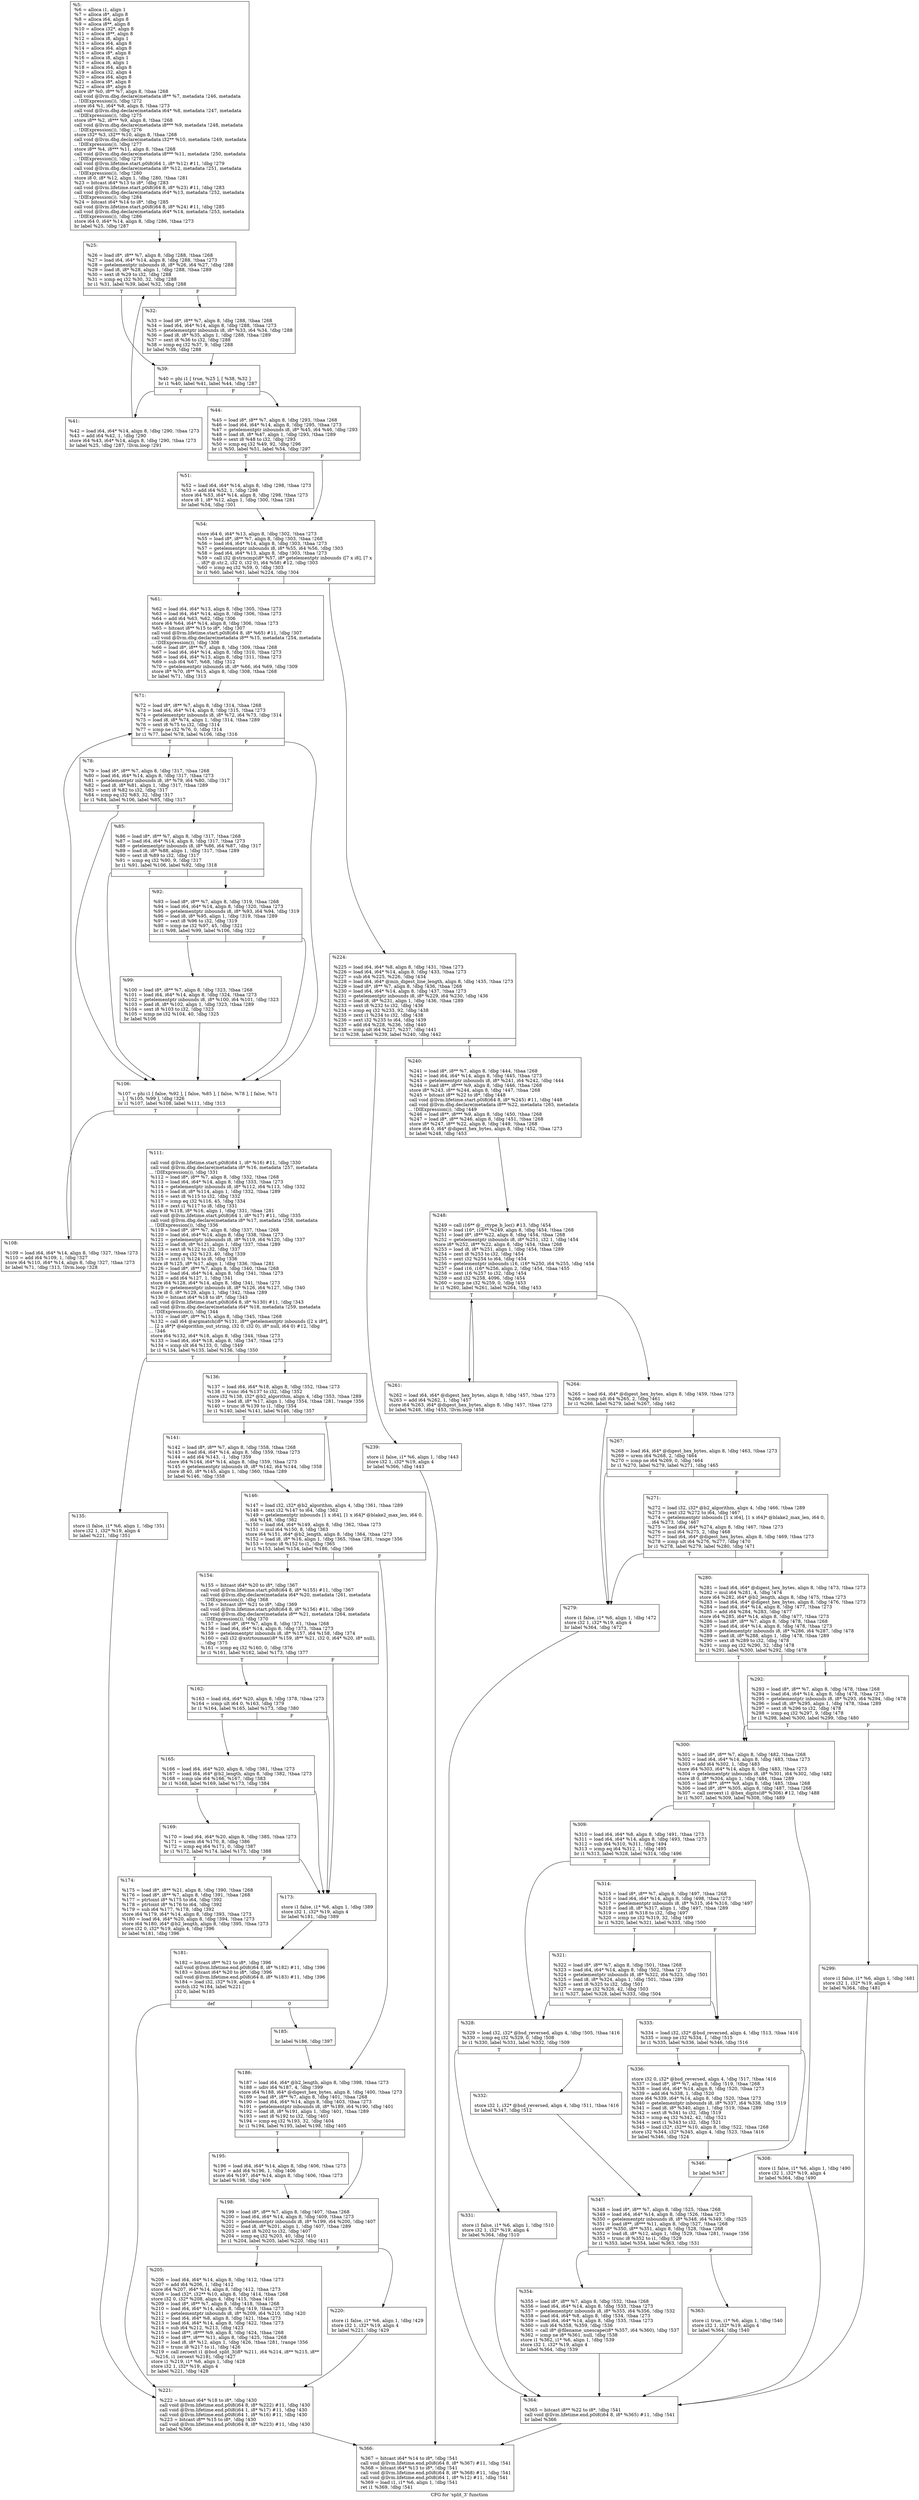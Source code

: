 digraph "CFG for 'split_3' function" {
	label="CFG for 'split_3' function";

	Node0x26e0f30 [shape=record,label="{%5:\l  %6 = alloca i1, align 1\l  %7 = alloca i8*, align 8\l  %8 = alloca i64, align 8\l  %9 = alloca i8**, align 8\l  %10 = alloca i32*, align 8\l  %11 = alloca i8**, align 8\l  %12 = alloca i8, align 1\l  %13 = alloca i64, align 8\l  %14 = alloca i64, align 8\l  %15 = alloca i8*, align 8\l  %16 = alloca i8, align 1\l  %17 = alloca i8, align 1\l  %18 = alloca i64, align 8\l  %19 = alloca i32, align 4\l  %20 = alloca i64, align 8\l  %21 = alloca i8*, align 8\l  %22 = alloca i8*, align 8\l  store i8* %0, i8** %7, align 8, !tbaa !268\l  call void @llvm.dbg.declare(metadata i8** %7, metadata !246, metadata\l... !DIExpression()), !dbg !272\l  store i64 %1, i64* %8, align 8, !tbaa !273\l  call void @llvm.dbg.declare(metadata i64* %8, metadata !247, metadata\l... !DIExpression()), !dbg !275\l  store i8** %2, i8*** %9, align 8, !tbaa !268\l  call void @llvm.dbg.declare(metadata i8*** %9, metadata !248, metadata\l... !DIExpression()), !dbg !276\l  store i32* %3, i32** %10, align 8, !tbaa !268\l  call void @llvm.dbg.declare(metadata i32** %10, metadata !249, metadata\l... !DIExpression()), !dbg !277\l  store i8** %4, i8*** %11, align 8, !tbaa !268\l  call void @llvm.dbg.declare(metadata i8*** %11, metadata !250, metadata\l... !DIExpression()), !dbg !278\l  call void @llvm.lifetime.start.p0i8(i64 1, i8* %12) #11, !dbg !279\l  call void @llvm.dbg.declare(metadata i8* %12, metadata !251, metadata\l... !DIExpression()), !dbg !280\l  store i8 0, i8* %12, align 1, !dbg !280, !tbaa !281\l  %23 = bitcast i64* %13 to i8*, !dbg !283\l  call void @llvm.lifetime.start.p0i8(i64 8, i8* %23) #11, !dbg !283\l  call void @llvm.dbg.declare(metadata i64* %13, metadata !252, metadata\l... !DIExpression()), !dbg !284\l  %24 = bitcast i64* %14 to i8*, !dbg !285\l  call void @llvm.lifetime.start.p0i8(i64 8, i8* %24) #11, !dbg !285\l  call void @llvm.dbg.declare(metadata i64* %14, metadata !253, metadata\l... !DIExpression()), !dbg !286\l  store i64 0, i64* %14, align 8, !dbg !286, !tbaa !273\l  br label %25, !dbg !287\l}"];
	Node0x26e0f30 -> Node0x26bb520;
	Node0x26bb520 [shape=record,label="{%25:\l\l  %26 = load i8*, i8** %7, align 8, !dbg !288, !tbaa !268\l  %27 = load i64, i64* %14, align 8, !dbg !288, !tbaa !273\l  %28 = getelementptr inbounds i8, i8* %26, i64 %27, !dbg !288\l  %29 = load i8, i8* %28, align 1, !dbg !288, !tbaa !289\l  %30 = sext i8 %29 to i32, !dbg !288\l  %31 = icmp eq i32 %30, 32, !dbg !288\l  br i1 %31, label %39, label %32, !dbg !288\l|{<s0>T|<s1>F}}"];
	Node0x26bb520:s0 -> Node0x26bb5c0;
	Node0x26bb520:s1 -> Node0x26bb570;
	Node0x26bb570 [shape=record,label="{%32:\l\l  %33 = load i8*, i8** %7, align 8, !dbg !288, !tbaa !268\l  %34 = load i64, i64* %14, align 8, !dbg !288, !tbaa !273\l  %35 = getelementptr inbounds i8, i8* %33, i64 %34, !dbg !288\l  %36 = load i8, i8* %35, align 1, !dbg !288, !tbaa !289\l  %37 = sext i8 %36 to i32, !dbg !288\l  %38 = icmp eq i32 %37, 9, !dbg !288\l  br label %39, !dbg !288\l}"];
	Node0x26bb570 -> Node0x26bb5c0;
	Node0x26bb5c0 [shape=record,label="{%39:\l\l  %40 = phi i1 [ true, %25 ], [ %38, %32 ]\l  br i1 %40, label %41, label %44, !dbg !287\l|{<s0>T|<s1>F}}"];
	Node0x26bb5c0:s0 -> Node0x26bb610;
	Node0x26bb5c0:s1 -> Node0x26bb660;
	Node0x26bb610 [shape=record,label="{%41:\l\l  %42 = load i64, i64* %14, align 8, !dbg !290, !tbaa !273\l  %43 = add i64 %42, 1, !dbg !290\l  store i64 %43, i64* %14, align 8, !dbg !290, !tbaa !273\l  br label %25, !dbg !287, !llvm.loop !291\l}"];
	Node0x26bb610 -> Node0x26bb520;
	Node0x26bb660 [shape=record,label="{%44:\l\l  %45 = load i8*, i8** %7, align 8, !dbg !293, !tbaa !268\l  %46 = load i64, i64* %14, align 8, !dbg !295, !tbaa !273\l  %47 = getelementptr inbounds i8, i8* %45, i64 %46, !dbg !293\l  %48 = load i8, i8* %47, align 1, !dbg !293, !tbaa !289\l  %49 = sext i8 %48 to i32, !dbg !293\l  %50 = icmp eq i32 %49, 92, !dbg !296\l  br i1 %50, label %51, label %54, !dbg !297\l|{<s0>T|<s1>F}}"];
	Node0x26bb660:s0 -> Node0x26bb6b0;
	Node0x26bb660:s1 -> Node0x26bb700;
	Node0x26bb6b0 [shape=record,label="{%51:\l\l  %52 = load i64, i64* %14, align 8, !dbg !298, !tbaa !273\l  %53 = add i64 %52, 1, !dbg !298\l  store i64 %53, i64* %14, align 8, !dbg !298, !tbaa !273\l  store i8 1, i8* %12, align 1, !dbg !300, !tbaa !281\l  br label %54, !dbg !301\l}"];
	Node0x26bb6b0 -> Node0x26bb700;
	Node0x26bb700 [shape=record,label="{%54:\l\l  store i64 6, i64* %13, align 8, !dbg !302, !tbaa !273\l  %55 = load i8*, i8** %7, align 8, !dbg !303, !tbaa !268\l  %56 = load i64, i64* %14, align 8, !dbg !303, !tbaa !273\l  %57 = getelementptr inbounds i8, i8* %55, i64 %56, !dbg !303\l  %58 = load i64, i64* %13, align 8, !dbg !303, !tbaa !273\l  %59 = call i32 @strncmp(i8* %57, i8* getelementptr inbounds ([7 x i8], [7 x\l... i8]* @.str.2, i32 0, i32 0), i64 %58) #12, !dbg !303\l  %60 = icmp eq i32 %59, 0, !dbg !303\l  br i1 %60, label %61, label %224, !dbg !304\l|{<s0>T|<s1>F}}"];
	Node0x26bb700:s0 -> Node0x26bb750;
	Node0x26bb700:s1 -> Node0x26bbfc0;
	Node0x26bb750 [shape=record,label="{%61:\l\l  %62 = load i64, i64* %13, align 8, !dbg !305, !tbaa !273\l  %63 = load i64, i64* %14, align 8, !dbg !306, !tbaa !273\l  %64 = add i64 %63, %62, !dbg !306\l  store i64 %64, i64* %14, align 8, !dbg !306, !tbaa !273\l  %65 = bitcast i8** %15 to i8*, !dbg !307\l  call void @llvm.lifetime.start.p0i8(i64 8, i8* %65) #11, !dbg !307\l  call void @llvm.dbg.declare(metadata i8** %15, metadata !254, metadata\l... !DIExpression()), !dbg !308\l  %66 = load i8*, i8** %7, align 8, !dbg !309, !tbaa !268\l  %67 = load i64, i64* %14, align 8, !dbg !310, !tbaa !273\l  %68 = load i64, i64* %13, align 8, !dbg !311, !tbaa !273\l  %69 = sub i64 %67, %68, !dbg !312\l  %70 = getelementptr inbounds i8, i8* %66, i64 %69, !dbg !309\l  store i8* %70, i8** %15, align 8, !dbg !308, !tbaa !268\l  br label %71, !dbg !313\l}"];
	Node0x26bb750 -> Node0x26bb7a0;
	Node0x26bb7a0 [shape=record,label="{%71:\l\l  %72 = load i8*, i8** %7, align 8, !dbg !314, !tbaa !268\l  %73 = load i64, i64* %14, align 8, !dbg !315, !tbaa !273\l  %74 = getelementptr inbounds i8, i8* %72, i64 %73, !dbg !314\l  %75 = load i8, i8* %74, align 1, !dbg !314, !tbaa !289\l  %76 = sext i8 %75 to i32, !dbg !314\l  %77 = icmp ne i32 %76, 0, !dbg !314\l  br i1 %77, label %78, label %106, !dbg !316\l|{<s0>T|<s1>F}}"];
	Node0x26bb7a0:s0 -> Node0x26bb7f0;
	Node0x26bb7a0:s1 -> Node0x26bb930;
	Node0x26bb7f0 [shape=record,label="{%78:\l\l  %79 = load i8*, i8** %7, align 8, !dbg !317, !tbaa !268\l  %80 = load i64, i64* %14, align 8, !dbg !317, !tbaa !273\l  %81 = getelementptr inbounds i8, i8* %79, i64 %80, !dbg !317\l  %82 = load i8, i8* %81, align 1, !dbg !317, !tbaa !289\l  %83 = sext i8 %82 to i32, !dbg !317\l  %84 = icmp eq i32 %83, 32, !dbg !317\l  br i1 %84, label %106, label %85, !dbg !317\l|{<s0>T|<s1>F}}"];
	Node0x26bb7f0:s0 -> Node0x26bb930;
	Node0x26bb7f0:s1 -> Node0x26bb840;
	Node0x26bb840 [shape=record,label="{%85:\l\l  %86 = load i8*, i8** %7, align 8, !dbg !317, !tbaa !268\l  %87 = load i64, i64* %14, align 8, !dbg !317, !tbaa !273\l  %88 = getelementptr inbounds i8, i8* %86, i64 %87, !dbg !317\l  %89 = load i8, i8* %88, align 1, !dbg !317, !tbaa !289\l  %90 = sext i8 %89 to i32, !dbg !317\l  %91 = icmp eq i32 %90, 9, !dbg !317\l  br i1 %91, label %106, label %92, !dbg !318\l|{<s0>T|<s1>F}}"];
	Node0x26bb840:s0 -> Node0x26bb930;
	Node0x26bb840:s1 -> Node0x26bb890;
	Node0x26bb890 [shape=record,label="{%92:\l\l  %93 = load i8*, i8** %7, align 8, !dbg !319, !tbaa !268\l  %94 = load i64, i64* %14, align 8, !dbg !320, !tbaa !273\l  %95 = getelementptr inbounds i8, i8* %93, i64 %94, !dbg !319\l  %96 = load i8, i8* %95, align 1, !dbg !319, !tbaa !289\l  %97 = sext i8 %96 to i32, !dbg !319\l  %98 = icmp ne i32 %97, 45, !dbg !321\l  br i1 %98, label %99, label %106, !dbg !322\l|{<s0>T|<s1>F}}"];
	Node0x26bb890:s0 -> Node0x26bb8e0;
	Node0x26bb890:s1 -> Node0x26bb930;
	Node0x26bb8e0 [shape=record,label="{%99:\l\l  %100 = load i8*, i8** %7, align 8, !dbg !323, !tbaa !268\l  %101 = load i64, i64* %14, align 8, !dbg !324, !tbaa !273\l  %102 = getelementptr inbounds i8, i8* %100, i64 %101, !dbg !323\l  %103 = load i8, i8* %102, align 1, !dbg !323, !tbaa !289\l  %104 = sext i8 %103 to i32, !dbg !323\l  %105 = icmp ne i32 %104, 40, !dbg !325\l  br label %106\l}"];
	Node0x26bb8e0 -> Node0x26bb930;
	Node0x26bb930 [shape=record,label="{%106:\l\l  %107 = phi i1 [ false, %92 ], [ false, %85 ], [ false, %78 ], [ false, %71\l... ], [ %105, %99 ], !dbg !326\l  br i1 %107, label %108, label %111, !dbg !313\l|{<s0>T|<s1>F}}"];
	Node0x26bb930:s0 -> Node0x26bb980;
	Node0x26bb930:s1 -> Node0x26bb9d0;
	Node0x26bb980 [shape=record,label="{%108:\l\l  %109 = load i64, i64* %14, align 8, !dbg !327, !tbaa !273\l  %110 = add i64 %109, 1, !dbg !327\l  store i64 %110, i64* %14, align 8, !dbg !327, !tbaa !273\l  br label %71, !dbg !313, !llvm.loop !328\l}"];
	Node0x26bb980 -> Node0x26bb7a0;
	Node0x26bb9d0 [shape=record,label="{%111:\l\l  call void @llvm.lifetime.start.p0i8(i64 1, i8* %16) #11, !dbg !330\l  call void @llvm.dbg.declare(metadata i8* %16, metadata !257, metadata\l... !DIExpression()), !dbg !331\l  %112 = load i8*, i8** %7, align 8, !dbg !332, !tbaa !268\l  %113 = load i64, i64* %14, align 8, !dbg !333, !tbaa !273\l  %114 = getelementptr inbounds i8, i8* %112, i64 %113, !dbg !332\l  %115 = load i8, i8* %114, align 1, !dbg !332, !tbaa !289\l  %116 = sext i8 %115 to i32, !dbg !332\l  %117 = icmp eq i32 %116, 45, !dbg !334\l  %118 = zext i1 %117 to i8, !dbg !331\l  store i8 %118, i8* %16, align 1, !dbg !331, !tbaa !281\l  call void @llvm.lifetime.start.p0i8(i64 1, i8* %17) #11, !dbg !335\l  call void @llvm.dbg.declare(metadata i8* %17, metadata !258, metadata\l... !DIExpression()), !dbg !336\l  %119 = load i8*, i8** %7, align 8, !dbg !337, !tbaa !268\l  %120 = load i64, i64* %14, align 8, !dbg !338, !tbaa !273\l  %121 = getelementptr inbounds i8, i8* %119, i64 %120, !dbg !337\l  %122 = load i8, i8* %121, align 1, !dbg !337, !tbaa !289\l  %123 = sext i8 %122 to i32, !dbg !337\l  %124 = icmp eq i32 %123, 40, !dbg !339\l  %125 = zext i1 %124 to i8, !dbg !336\l  store i8 %125, i8* %17, align 1, !dbg !336, !tbaa !281\l  %126 = load i8*, i8** %7, align 8, !dbg !340, !tbaa !268\l  %127 = load i64, i64* %14, align 8, !dbg !341, !tbaa !273\l  %128 = add i64 %127, 1, !dbg !341\l  store i64 %128, i64* %14, align 8, !dbg !341, !tbaa !273\l  %129 = getelementptr inbounds i8, i8* %126, i64 %127, !dbg !340\l  store i8 0, i8* %129, align 1, !dbg !342, !tbaa !289\l  %130 = bitcast i64* %18 to i8*, !dbg !343\l  call void @llvm.lifetime.start.p0i8(i64 8, i8* %130) #11, !dbg !343\l  call void @llvm.dbg.declare(metadata i64* %18, metadata !259, metadata\l... !DIExpression()), !dbg !344\l  %131 = load i8*, i8** %15, align 8, !dbg !345, !tbaa !268\l  %132 = call i64 @argmatch(i8* %131, i8** getelementptr inbounds ([2 x i8*],\l... [2 x i8*]* @algorithm_out_string, i32 0, i32 0), i8* null, i64 0) #12, !dbg\l... !346\l  store i64 %132, i64* %18, align 8, !dbg !344, !tbaa !273\l  %133 = load i64, i64* %18, align 8, !dbg !347, !tbaa !273\l  %134 = icmp slt i64 %133, 0, !dbg !349\l  br i1 %134, label %135, label %136, !dbg !350\l|{<s0>T|<s1>F}}"];
	Node0x26bb9d0:s0 -> Node0x26bba20;
	Node0x26bb9d0:s1 -> Node0x26bba70;
	Node0x26bba20 [shape=record,label="{%135:\l\l  store i1 false, i1* %6, align 1, !dbg !351\l  store i32 1, i32* %19, align 4\l  br label %221, !dbg !351\l}"];
	Node0x26bba20 -> Node0x26bbf70;
	Node0x26bba70 [shape=record,label="{%136:\l\l  %137 = load i64, i64* %18, align 8, !dbg !352, !tbaa !273\l  %138 = trunc i64 %137 to i32, !dbg !352\l  store i32 %138, i32* @b2_algorithm, align 4, !dbg !353, !tbaa !289\l  %139 = load i8, i8* %17, align 1, !dbg !354, !tbaa !281, !range !356\l  %140 = trunc i8 %139 to i1, !dbg !354\l  br i1 %140, label %141, label %146, !dbg !357\l|{<s0>T|<s1>F}}"];
	Node0x26bba70:s0 -> Node0x26bbac0;
	Node0x26bba70:s1 -> Node0x26bbb10;
	Node0x26bbac0 [shape=record,label="{%141:\l\l  %142 = load i8*, i8** %7, align 8, !dbg !358, !tbaa !268\l  %143 = load i64, i64* %14, align 8, !dbg !359, !tbaa !273\l  %144 = add i64 %143, -1, !dbg !359\l  store i64 %144, i64* %14, align 8, !dbg !359, !tbaa !273\l  %145 = getelementptr inbounds i8, i8* %142, i64 %144, !dbg !358\l  store i8 40, i8* %145, align 1, !dbg !360, !tbaa !289\l  br label %146, !dbg !358\l}"];
	Node0x26bbac0 -> Node0x26bbb10;
	Node0x26bbb10 [shape=record,label="{%146:\l\l  %147 = load i32, i32* @b2_algorithm, align 4, !dbg !361, !tbaa !289\l  %148 = zext i32 %147 to i64, !dbg !362\l  %149 = getelementptr inbounds [1 x i64], [1 x i64]* @blake2_max_len, i64 0,\l... i64 %148, !dbg !362\l  %150 = load i64, i64* %149, align 8, !dbg !362, !tbaa !273\l  %151 = mul i64 %150, 8, !dbg !363\l  store i64 %151, i64* @b2_length, align 8, !dbg !364, !tbaa !273\l  %152 = load i8, i8* %16, align 1, !dbg !365, !tbaa !281, !range !356\l  %153 = trunc i8 %152 to i1, !dbg !365\l  br i1 %153, label %154, label %186, !dbg !366\l|{<s0>T|<s1>F}}"];
	Node0x26bbb10:s0 -> Node0x26bbb60;
	Node0x26bbb10:s1 -> Node0x26bbde0;
	Node0x26bbb60 [shape=record,label="{%154:\l\l  %155 = bitcast i64* %20 to i8*, !dbg !367\l  call void @llvm.lifetime.start.p0i8(i64 8, i8* %155) #11, !dbg !367\l  call void @llvm.dbg.declare(metadata i64* %20, metadata !261, metadata\l... !DIExpression()), !dbg !368\l  %156 = bitcast i8** %21 to i8*, !dbg !369\l  call void @llvm.lifetime.start.p0i8(i64 8, i8* %156) #11, !dbg !369\l  call void @llvm.dbg.declare(metadata i8** %21, metadata !264, metadata\l... !DIExpression()), !dbg !370\l  %157 = load i8*, i8** %7, align 8, !dbg !371, !tbaa !268\l  %158 = load i64, i64* %14, align 8, !dbg !373, !tbaa !273\l  %159 = getelementptr inbounds i8, i8* %157, i64 %158, !dbg !374\l  %160 = call i32 @xstrtoumax(i8* %159, i8** %21, i32 0, i64* %20, i8* null),\l... !dbg !375\l  %161 = icmp eq i32 %160, 0, !dbg !376\l  br i1 %161, label %162, label %173, !dbg !377\l|{<s0>T|<s1>F}}"];
	Node0x26bbb60:s0 -> Node0x26bbbb0;
	Node0x26bbb60:s1 -> Node0x26bbca0;
	Node0x26bbbb0 [shape=record,label="{%162:\l\l  %163 = load i64, i64* %20, align 8, !dbg !378, !tbaa !273\l  %164 = icmp ult i64 0, %163, !dbg !379\l  br i1 %164, label %165, label %173, !dbg !380\l|{<s0>T|<s1>F}}"];
	Node0x26bbbb0:s0 -> Node0x26bbc00;
	Node0x26bbbb0:s1 -> Node0x26bbca0;
	Node0x26bbc00 [shape=record,label="{%165:\l\l  %166 = load i64, i64* %20, align 8, !dbg !381, !tbaa !273\l  %167 = load i64, i64* @b2_length, align 8, !dbg !382, !tbaa !273\l  %168 = icmp ule i64 %166, %167, !dbg !383\l  br i1 %168, label %169, label %173, !dbg !384\l|{<s0>T|<s1>F}}"];
	Node0x26bbc00:s0 -> Node0x26bbc50;
	Node0x26bbc00:s1 -> Node0x26bbca0;
	Node0x26bbc50 [shape=record,label="{%169:\l\l  %170 = load i64, i64* %20, align 8, !dbg !385, !tbaa !273\l  %171 = urem i64 %170, 8, !dbg !386\l  %172 = icmp eq i64 %171, 0, !dbg !387\l  br i1 %172, label %174, label %173, !dbg !388\l|{<s0>T|<s1>F}}"];
	Node0x26bbc50:s0 -> Node0x26bbcf0;
	Node0x26bbc50:s1 -> Node0x26bbca0;
	Node0x26bbca0 [shape=record,label="{%173:\l\l  store i1 false, i1* %6, align 1, !dbg !389\l  store i32 1, i32* %19, align 4\l  br label %181, !dbg !389\l}"];
	Node0x26bbca0 -> Node0x26bbd40;
	Node0x26bbcf0 [shape=record,label="{%174:\l\l  %175 = load i8*, i8** %21, align 8, !dbg !390, !tbaa !268\l  %176 = load i8*, i8** %7, align 8, !dbg !391, !tbaa !268\l  %177 = ptrtoint i8* %175 to i64, !dbg !392\l  %178 = ptrtoint i8* %176 to i64, !dbg !392\l  %179 = sub i64 %177, %178, !dbg !392\l  store i64 %179, i64* %14, align 8, !dbg !393, !tbaa !273\l  %180 = load i64, i64* %20, align 8, !dbg !394, !tbaa !273\l  store i64 %180, i64* @b2_length, align 8, !dbg !395, !tbaa !273\l  store i32 0, i32* %19, align 4, !dbg !396\l  br label %181, !dbg !396\l}"];
	Node0x26bbcf0 -> Node0x26bbd40;
	Node0x26bbd40 [shape=record,label="{%181:\l\l  %182 = bitcast i8** %21 to i8*, !dbg !396\l  call void @llvm.lifetime.end.p0i8(i64 8, i8* %182) #11, !dbg !396\l  %183 = bitcast i64* %20 to i8*, !dbg !396\l  call void @llvm.lifetime.end.p0i8(i64 8, i8* %183) #11, !dbg !396\l  %184 = load i32, i32* %19, align 4\l  switch i32 %184, label %221 [\l    i32 0, label %185\l  ]\l|{<s0>def|<s1>0}}"];
	Node0x26bbd40:s0 -> Node0x26bbf70;
	Node0x26bbd40:s1 -> Node0x26bbd90;
	Node0x26bbd90 [shape=record,label="{%185:\l\l  br label %186, !dbg !397\l}"];
	Node0x26bbd90 -> Node0x26bbde0;
	Node0x26bbde0 [shape=record,label="{%186:\l\l  %187 = load i64, i64* @b2_length, align 8, !dbg !398, !tbaa !273\l  %188 = udiv i64 %187, 4, !dbg !399\l  store i64 %188, i64* @digest_hex_bytes, align 8, !dbg !400, !tbaa !273\l  %189 = load i8*, i8** %7, align 8, !dbg !401, !tbaa !268\l  %190 = load i64, i64* %14, align 8, !dbg !403, !tbaa !273\l  %191 = getelementptr inbounds i8, i8* %189, i64 %190, !dbg !401\l  %192 = load i8, i8* %191, align 1, !dbg !401, !tbaa !289\l  %193 = sext i8 %192 to i32, !dbg !401\l  %194 = icmp eq i32 %193, 32, !dbg !404\l  br i1 %194, label %195, label %198, !dbg !405\l|{<s0>T|<s1>F}}"];
	Node0x26bbde0:s0 -> Node0x26bbe30;
	Node0x26bbde0:s1 -> Node0x26bbe80;
	Node0x26bbe30 [shape=record,label="{%195:\l\l  %196 = load i64, i64* %14, align 8, !dbg !406, !tbaa !273\l  %197 = add i64 %196, 1, !dbg !406\l  store i64 %197, i64* %14, align 8, !dbg !406, !tbaa !273\l  br label %198, !dbg !406\l}"];
	Node0x26bbe30 -> Node0x26bbe80;
	Node0x26bbe80 [shape=record,label="{%198:\l\l  %199 = load i8*, i8** %7, align 8, !dbg !407, !tbaa !268\l  %200 = load i64, i64* %14, align 8, !dbg !409, !tbaa !273\l  %201 = getelementptr inbounds i8, i8* %199, i64 %200, !dbg !407\l  %202 = load i8, i8* %201, align 1, !dbg !407, !tbaa !289\l  %203 = sext i8 %202 to i32, !dbg !407\l  %204 = icmp eq i32 %203, 40, !dbg !410\l  br i1 %204, label %205, label %220, !dbg !411\l|{<s0>T|<s1>F}}"];
	Node0x26bbe80:s0 -> Node0x26bbed0;
	Node0x26bbe80:s1 -> Node0x26bbf20;
	Node0x26bbed0 [shape=record,label="{%205:\l\l  %206 = load i64, i64* %14, align 8, !dbg !412, !tbaa !273\l  %207 = add i64 %206, 1, !dbg !412\l  store i64 %207, i64* %14, align 8, !dbg !412, !tbaa !273\l  %208 = load i32*, i32** %10, align 8, !dbg !414, !tbaa !268\l  store i32 0, i32* %208, align 4, !dbg !415, !tbaa !416\l  %209 = load i8*, i8** %7, align 8, !dbg !418, !tbaa !268\l  %210 = load i64, i64* %14, align 8, !dbg !419, !tbaa !273\l  %211 = getelementptr inbounds i8, i8* %209, i64 %210, !dbg !420\l  %212 = load i64, i64* %8, align 8, !dbg !421, !tbaa !273\l  %213 = load i64, i64* %14, align 8, !dbg !422, !tbaa !273\l  %214 = sub i64 %212, %213, !dbg !423\l  %215 = load i8**, i8*** %9, align 8, !dbg !424, !tbaa !268\l  %216 = load i8**, i8*** %11, align 8, !dbg !425, !tbaa !268\l  %217 = load i8, i8* %12, align 1, !dbg !426, !tbaa !281, !range !356\l  %218 = trunc i8 %217 to i1, !dbg !426\l  %219 = call zeroext i1 @bsd_split_3(i8* %211, i64 %214, i8** %215, i8**\l... %216, i1 zeroext %218), !dbg !427\l  store i1 %219, i1* %6, align 1, !dbg !428\l  store i32 1, i32* %19, align 4\l  br label %221, !dbg !428\l}"];
	Node0x26bbed0 -> Node0x26bbf70;
	Node0x26bbf20 [shape=record,label="{%220:\l\l  store i1 false, i1* %6, align 1, !dbg !429\l  store i32 1, i32* %19, align 4\l  br label %221, !dbg !429\l}"];
	Node0x26bbf20 -> Node0x26bbf70;
	Node0x26bbf70 [shape=record,label="{%221:\l\l  %222 = bitcast i64* %18 to i8*, !dbg !430\l  call void @llvm.lifetime.end.p0i8(i64 8, i8* %222) #11, !dbg !430\l  call void @llvm.lifetime.end.p0i8(i64 1, i8* %17) #11, !dbg !430\l  call void @llvm.lifetime.end.p0i8(i64 1, i8* %16) #11, !dbg !430\l  %223 = bitcast i8** %15 to i8*, !dbg !430\l  call void @llvm.lifetime.end.p0i8(i64 8, i8* %223) #11, !dbg !430\l  br label %366\l}"];
	Node0x26bbf70 -> Node0x26bc830;
	Node0x26bbfc0 [shape=record,label="{%224:\l\l  %225 = load i64, i64* %8, align 8, !dbg !431, !tbaa !273\l  %226 = load i64, i64* %14, align 8, !dbg !433, !tbaa !273\l  %227 = sub i64 %225, %226, !dbg !434\l  %228 = load i64, i64* @min_digest_line_length, align 8, !dbg !435, !tbaa !273\l  %229 = load i8*, i8** %7, align 8, !dbg !436, !tbaa !268\l  %230 = load i64, i64* %14, align 8, !dbg !437, !tbaa !273\l  %231 = getelementptr inbounds i8, i8* %229, i64 %230, !dbg !436\l  %232 = load i8, i8* %231, align 1, !dbg !436, !tbaa !289\l  %233 = sext i8 %232 to i32, !dbg !436\l  %234 = icmp eq i32 %233, 92, !dbg !438\l  %235 = zext i1 %234 to i32, !dbg !438\l  %236 = sext i32 %235 to i64, !dbg !439\l  %237 = add i64 %228, %236, !dbg !440\l  %238 = icmp ult i64 %227, %237, !dbg !441\l  br i1 %238, label %239, label %240, !dbg !442\l|{<s0>T|<s1>F}}"];
	Node0x26bbfc0:s0 -> Node0x26bc010;
	Node0x26bbfc0:s1 -> Node0x26bc060;
	Node0x26bc010 [shape=record,label="{%239:\l\l  store i1 false, i1* %6, align 1, !dbg !443\l  store i32 1, i32* %19, align 4\l  br label %366, !dbg !443\l}"];
	Node0x26bc010 -> Node0x26bc830;
	Node0x26bc060 [shape=record,label="{%240:\l\l  %241 = load i8*, i8** %7, align 8, !dbg !444, !tbaa !268\l  %242 = load i64, i64* %14, align 8, !dbg !445, !tbaa !273\l  %243 = getelementptr inbounds i8, i8* %241, i64 %242, !dbg !444\l  %244 = load i8**, i8*** %9, align 8, !dbg !446, !tbaa !268\l  store i8* %243, i8** %244, align 8, !dbg !447, !tbaa !268\l  %245 = bitcast i8** %22 to i8*, !dbg !448\l  call void @llvm.lifetime.start.p0i8(i64 8, i8* %245) #11, !dbg !448\l  call void @llvm.dbg.declare(metadata i8** %22, metadata !265, metadata\l... !DIExpression()), !dbg !449\l  %246 = load i8**, i8*** %9, align 8, !dbg !450, !tbaa !268\l  %247 = load i8*, i8** %246, align 8, !dbg !451, !tbaa !268\l  store i8* %247, i8** %22, align 8, !dbg !449, !tbaa !268\l  store i64 0, i64* @digest_hex_bytes, align 8, !dbg !452, !tbaa !273\l  br label %248, !dbg !453\l}"];
	Node0x26bc060 -> Node0x26bc0b0;
	Node0x26bc0b0 [shape=record,label="{%248:\l\l  %249 = call i16** @__ctype_b_loc() #13, !dbg !454\l  %250 = load i16*, i16** %249, align 8, !dbg !454, !tbaa !268\l  %251 = load i8*, i8** %22, align 8, !dbg !454, !tbaa !268\l  %252 = getelementptr inbounds i8, i8* %251, i32 1, !dbg !454\l  store i8* %252, i8** %22, align 8, !dbg !454, !tbaa !268\l  %253 = load i8, i8* %251, align 1, !dbg !454, !tbaa !289\l  %254 = zext i8 %253 to i32, !dbg !454\l  %255 = sext i32 %254 to i64, !dbg !454\l  %256 = getelementptr inbounds i16, i16* %250, i64 %255, !dbg !454\l  %257 = load i16, i16* %256, align 2, !dbg !454, !tbaa !455\l  %258 = zext i16 %257 to i32, !dbg !454\l  %259 = and i32 %258, 4096, !dbg !454\l  %260 = icmp ne i32 %259, 0, !dbg !453\l  br i1 %260, label %261, label %264, !dbg !453\l|{<s0>T|<s1>F}}"];
	Node0x26bc0b0:s0 -> Node0x26bc100;
	Node0x26bc0b0:s1 -> Node0x26bc150;
	Node0x26bc100 [shape=record,label="{%261:\l\l  %262 = load i64, i64* @digest_hex_bytes, align 8, !dbg !457, !tbaa !273\l  %263 = add i64 %262, 1, !dbg !457\l  store i64 %263, i64* @digest_hex_bytes, align 8, !dbg !457, !tbaa !273\l  br label %248, !dbg !453, !llvm.loop !458\l}"];
	Node0x26bc100 -> Node0x26bc0b0;
	Node0x26bc150 [shape=record,label="{%264:\l\l  %265 = load i64, i64* @digest_hex_bytes, align 8, !dbg !459, !tbaa !273\l  %266 = icmp ult i64 %265, 2, !dbg !461\l  br i1 %266, label %279, label %267, !dbg !462\l|{<s0>T|<s1>F}}"];
	Node0x26bc150:s0 -> Node0x26bc240;
	Node0x26bc150:s1 -> Node0x26bc1a0;
	Node0x26bc1a0 [shape=record,label="{%267:\l\l  %268 = load i64, i64* @digest_hex_bytes, align 8, !dbg !463, !tbaa !273\l  %269 = urem i64 %268, 2, !dbg !464\l  %270 = icmp ne i64 %269, 0, !dbg !464\l  br i1 %270, label %279, label %271, !dbg !465\l|{<s0>T|<s1>F}}"];
	Node0x26bc1a0:s0 -> Node0x26bc240;
	Node0x26bc1a0:s1 -> Node0x26bc1f0;
	Node0x26bc1f0 [shape=record,label="{%271:\l\l  %272 = load i32, i32* @b2_algorithm, align 4, !dbg !466, !tbaa !289\l  %273 = zext i32 %272 to i64, !dbg !467\l  %274 = getelementptr inbounds [1 x i64], [1 x i64]* @blake2_max_len, i64 0,\l... i64 %273, !dbg !467\l  %275 = load i64, i64* %274, align 8, !dbg !467, !tbaa !273\l  %276 = mul i64 %275, 2, !dbg !468\l  %277 = load i64, i64* @digest_hex_bytes, align 8, !dbg !469, !tbaa !273\l  %278 = icmp ult i64 %276, %277, !dbg !470\l  br i1 %278, label %279, label %280, !dbg !471\l|{<s0>T|<s1>F}}"];
	Node0x26bc1f0:s0 -> Node0x26bc240;
	Node0x26bc1f0:s1 -> Node0x26bc290;
	Node0x26bc240 [shape=record,label="{%279:\l\l  store i1 false, i1* %6, align 1, !dbg !472\l  store i32 1, i32* %19, align 4\l  br label %364, !dbg !472\l}"];
	Node0x26bc240 -> Node0x26bc7e0;
	Node0x26bc290 [shape=record,label="{%280:\l\l  %281 = load i64, i64* @digest_hex_bytes, align 8, !dbg !473, !tbaa !273\l  %282 = mul i64 %281, 4, !dbg !474\l  store i64 %282, i64* @b2_length, align 8, !dbg !475, !tbaa !273\l  %283 = load i64, i64* @digest_hex_bytes, align 8, !dbg !476, !tbaa !273\l  %284 = load i64, i64* %14, align 8, !dbg !477, !tbaa !273\l  %285 = add i64 %284, %283, !dbg !477\l  store i64 %285, i64* %14, align 8, !dbg !477, !tbaa !273\l  %286 = load i8*, i8** %7, align 8, !dbg !478, !tbaa !268\l  %287 = load i64, i64* %14, align 8, !dbg !478, !tbaa !273\l  %288 = getelementptr inbounds i8, i8* %286, i64 %287, !dbg !478\l  %289 = load i8, i8* %288, align 1, !dbg !478, !tbaa !289\l  %290 = sext i8 %289 to i32, !dbg !478\l  %291 = icmp eq i32 %290, 32, !dbg !478\l  br i1 %291, label %300, label %292, !dbg !478\l|{<s0>T|<s1>F}}"];
	Node0x26bc290:s0 -> Node0x26bc380;
	Node0x26bc290:s1 -> Node0x26bc2e0;
	Node0x26bc2e0 [shape=record,label="{%292:\l\l  %293 = load i8*, i8** %7, align 8, !dbg !478, !tbaa !268\l  %294 = load i64, i64* %14, align 8, !dbg !478, !tbaa !273\l  %295 = getelementptr inbounds i8, i8* %293, i64 %294, !dbg !478\l  %296 = load i8, i8* %295, align 1, !dbg !478, !tbaa !289\l  %297 = sext i8 %296 to i32, !dbg !478\l  %298 = icmp eq i32 %297, 9, !dbg !478\l  br i1 %298, label %300, label %299, !dbg !480\l|{<s0>T|<s1>F}}"];
	Node0x26bc2e0:s0 -> Node0x26bc380;
	Node0x26bc2e0:s1 -> Node0x26bc330;
	Node0x26bc330 [shape=record,label="{%299:\l\l  store i1 false, i1* %6, align 1, !dbg !481\l  store i32 1, i32* %19, align 4\l  br label %364, !dbg !481\l}"];
	Node0x26bc330 -> Node0x26bc7e0;
	Node0x26bc380 [shape=record,label="{%300:\l\l  %301 = load i8*, i8** %7, align 8, !dbg !482, !tbaa !268\l  %302 = load i64, i64* %14, align 8, !dbg !483, !tbaa !273\l  %303 = add i64 %302, 1, !dbg !483\l  store i64 %303, i64* %14, align 8, !dbg !483, !tbaa !273\l  %304 = getelementptr inbounds i8, i8* %301, i64 %302, !dbg !482\l  store i8 0, i8* %304, align 1, !dbg !484, !tbaa !289\l  %305 = load i8**, i8*** %9, align 8, !dbg !485, !tbaa !268\l  %306 = load i8*, i8** %305, align 8, !dbg !487, !tbaa !268\l  %307 = call zeroext i1 @hex_digits(i8* %306) #12, !dbg !488\l  br i1 %307, label %309, label %308, !dbg !489\l|{<s0>T|<s1>F}}"];
	Node0x26bc380:s0 -> Node0x26bc420;
	Node0x26bc380:s1 -> Node0x26bc3d0;
	Node0x26bc3d0 [shape=record,label="{%308:\l\l  store i1 false, i1* %6, align 1, !dbg !490\l  store i32 1, i32* %19, align 4\l  br label %364, !dbg !490\l}"];
	Node0x26bc3d0 -> Node0x26bc7e0;
	Node0x26bc420 [shape=record,label="{%309:\l\l  %310 = load i64, i64* %8, align 8, !dbg !491, !tbaa !273\l  %311 = load i64, i64* %14, align 8, !dbg !493, !tbaa !273\l  %312 = sub i64 %310, %311, !dbg !494\l  %313 = icmp eq i64 %312, 1, !dbg !495\l  br i1 %313, label %328, label %314, !dbg !496\l|{<s0>T|<s1>F}}"];
	Node0x26bc420:s0 -> Node0x26bc510;
	Node0x26bc420:s1 -> Node0x26bc470;
	Node0x26bc470 [shape=record,label="{%314:\l\l  %315 = load i8*, i8** %7, align 8, !dbg !497, !tbaa !268\l  %316 = load i64, i64* %14, align 8, !dbg !498, !tbaa !273\l  %317 = getelementptr inbounds i8, i8* %315, i64 %316, !dbg !497\l  %318 = load i8, i8* %317, align 1, !dbg !497, !tbaa !289\l  %319 = sext i8 %318 to i32, !dbg !497\l  %320 = icmp ne i32 %319, 32, !dbg !499\l  br i1 %320, label %321, label %333, !dbg !500\l|{<s0>T|<s1>F}}"];
	Node0x26bc470:s0 -> Node0x26bc4c0;
	Node0x26bc470:s1 -> Node0x26bc600;
	Node0x26bc4c0 [shape=record,label="{%321:\l\l  %322 = load i8*, i8** %7, align 8, !dbg !501, !tbaa !268\l  %323 = load i64, i64* %14, align 8, !dbg !502, !tbaa !273\l  %324 = getelementptr inbounds i8, i8* %322, i64 %323, !dbg !501\l  %325 = load i8, i8* %324, align 1, !dbg !501, !tbaa !289\l  %326 = sext i8 %325 to i32, !dbg !501\l  %327 = icmp ne i32 %326, 42, !dbg !503\l  br i1 %327, label %328, label %333, !dbg !504\l|{<s0>T|<s1>F}}"];
	Node0x26bc4c0:s0 -> Node0x26bc510;
	Node0x26bc4c0:s1 -> Node0x26bc600;
	Node0x26bc510 [shape=record,label="{%328:\l\l  %329 = load i32, i32* @bsd_reversed, align 4, !dbg !505, !tbaa !416\l  %330 = icmp eq i32 %329, 0, !dbg !508\l  br i1 %330, label %331, label %332, !dbg !509\l|{<s0>T|<s1>F}}"];
	Node0x26bc510:s0 -> Node0x26bc560;
	Node0x26bc510:s1 -> Node0x26bc5b0;
	Node0x26bc560 [shape=record,label="{%331:\l\l  store i1 false, i1* %6, align 1, !dbg !510\l  store i32 1, i32* %19, align 4\l  br label %364, !dbg !510\l}"];
	Node0x26bc560 -> Node0x26bc7e0;
	Node0x26bc5b0 [shape=record,label="{%332:\l\l  store i32 1, i32* @bsd_reversed, align 4, !dbg !511, !tbaa !416\l  br label %347, !dbg !512\l}"];
	Node0x26bc5b0 -> Node0x26bc6f0;
	Node0x26bc600 [shape=record,label="{%333:\l\l  %334 = load i32, i32* @bsd_reversed, align 4, !dbg !513, !tbaa !416\l  %335 = icmp ne i32 %334, 1, !dbg !515\l  br i1 %335, label %336, label %346, !dbg !516\l|{<s0>T|<s1>F}}"];
	Node0x26bc600:s0 -> Node0x26bc650;
	Node0x26bc600:s1 -> Node0x26bc6a0;
	Node0x26bc650 [shape=record,label="{%336:\l\l  store i32 0, i32* @bsd_reversed, align 4, !dbg !517, !tbaa !416\l  %337 = load i8*, i8** %7, align 8, !dbg !519, !tbaa !268\l  %338 = load i64, i64* %14, align 8, !dbg !520, !tbaa !273\l  %339 = add i64 %338, 1, !dbg !520\l  store i64 %339, i64* %14, align 8, !dbg !520, !tbaa !273\l  %340 = getelementptr inbounds i8, i8* %337, i64 %338, !dbg !519\l  %341 = load i8, i8* %340, align 1, !dbg !519, !tbaa !289\l  %342 = sext i8 %341 to i32, !dbg !519\l  %343 = icmp eq i32 %342, 42, !dbg !521\l  %344 = zext i1 %343 to i32, !dbg !521\l  %345 = load i32*, i32** %10, align 8, !dbg !522, !tbaa !268\l  store i32 %344, i32* %345, align 4, !dbg !523, !tbaa !416\l  br label %346, !dbg !524\l}"];
	Node0x26bc650 -> Node0x26bc6a0;
	Node0x26bc6a0 [shape=record,label="{%346:\l\l  br label %347\l}"];
	Node0x26bc6a0 -> Node0x26bc6f0;
	Node0x26bc6f0 [shape=record,label="{%347:\l\l  %348 = load i8*, i8** %7, align 8, !dbg !525, !tbaa !268\l  %349 = load i64, i64* %14, align 8, !dbg !526, !tbaa !273\l  %350 = getelementptr inbounds i8, i8* %348, i64 %349, !dbg !525\l  %351 = load i8**, i8*** %11, align 8, !dbg !527, !tbaa !268\l  store i8* %350, i8** %351, align 8, !dbg !528, !tbaa !268\l  %352 = load i8, i8* %12, align 1, !dbg !529, !tbaa !281, !range !356\l  %353 = trunc i8 %352 to i1, !dbg !529\l  br i1 %353, label %354, label %363, !dbg !531\l|{<s0>T|<s1>F}}"];
	Node0x26bc6f0:s0 -> Node0x26bc740;
	Node0x26bc6f0:s1 -> Node0x26bc790;
	Node0x26bc740 [shape=record,label="{%354:\l\l  %355 = load i8*, i8** %7, align 8, !dbg !532, !tbaa !268\l  %356 = load i64, i64* %14, align 8, !dbg !533, !tbaa !273\l  %357 = getelementptr inbounds i8, i8* %355, i64 %356, !dbg !532\l  %358 = load i64, i64* %8, align 8, !dbg !534, !tbaa !273\l  %359 = load i64, i64* %14, align 8, !dbg !535, !tbaa !273\l  %360 = sub i64 %358, %359, !dbg !536\l  %361 = call i8* @filename_unescape(i8* %357, i64 %360), !dbg !537\l  %362 = icmp ne i8* %361, null, !dbg !538\l  store i1 %362, i1* %6, align 1, !dbg !539\l  store i32 1, i32* %19, align 4\l  br label %364, !dbg !539\l}"];
	Node0x26bc740 -> Node0x26bc7e0;
	Node0x26bc790 [shape=record,label="{%363:\l\l  store i1 true, i1* %6, align 1, !dbg !540\l  store i32 1, i32* %19, align 4\l  br label %364, !dbg !540\l}"];
	Node0x26bc790 -> Node0x26bc7e0;
	Node0x26bc7e0 [shape=record,label="{%364:\l\l  %365 = bitcast i8** %22 to i8*, !dbg !541\l  call void @llvm.lifetime.end.p0i8(i64 8, i8* %365) #11, !dbg !541\l  br label %366\l}"];
	Node0x26bc7e0 -> Node0x26bc830;
	Node0x26bc830 [shape=record,label="{%366:\l\l  %367 = bitcast i64* %14 to i8*, !dbg !541\l  call void @llvm.lifetime.end.p0i8(i64 8, i8* %367) #11, !dbg !541\l  %368 = bitcast i64* %13 to i8*, !dbg !541\l  call void @llvm.lifetime.end.p0i8(i64 8, i8* %368) #11, !dbg !541\l  call void @llvm.lifetime.end.p0i8(i64 1, i8* %12) #11, !dbg !541\l  %369 = load i1, i1* %6, align 1, !dbg !541\l  ret i1 %369, !dbg !541\l}"];
}
